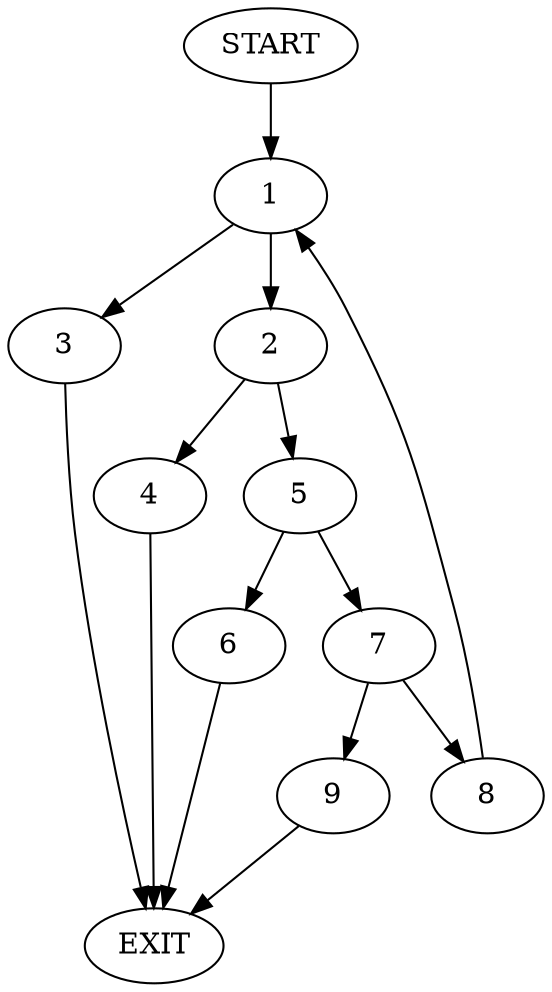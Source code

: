 digraph {
0 [label="START"]
10 [label="EXIT"]
0 -> 1
1 -> 2
1 -> 3
2 -> 4
2 -> 5
3 -> 10
4 -> 10
5 -> 6
5 -> 7
6 -> 10
7 -> 8
7 -> 9
8 -> 1
9 -> 10
}
